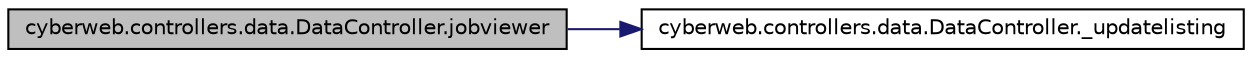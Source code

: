 digraph G
{
  edge [fontname="Helvetica",fontsize="10",labelfontname="Helvetica",labelfontsize="10"];
  node [fontname="Helvetica",fontsize="10",shape=record];
  rankdir="LR";
  Node1 [label="cyberweb.controllers.data.DataController.jobviewer",height=0.2,width=0.4,color="black", fillcolor="grey75", style="filled" fontcolor="black"];
  Node1 -> Node2 [color="midnightblue",fontsize="10",style="solid",fontname="Helvetica"];
  Node2 [label="cyberweb.controllers.data.DataController._updatelisting",height=0.2,width=0.4,color="black", fillcolor="white", style="filled",URL="$classcyberweb_1_1controllers_1_1data_1_1_data_controller.html#aca7a81d2b121873d17d2a33f3ba48c3d"];
}
